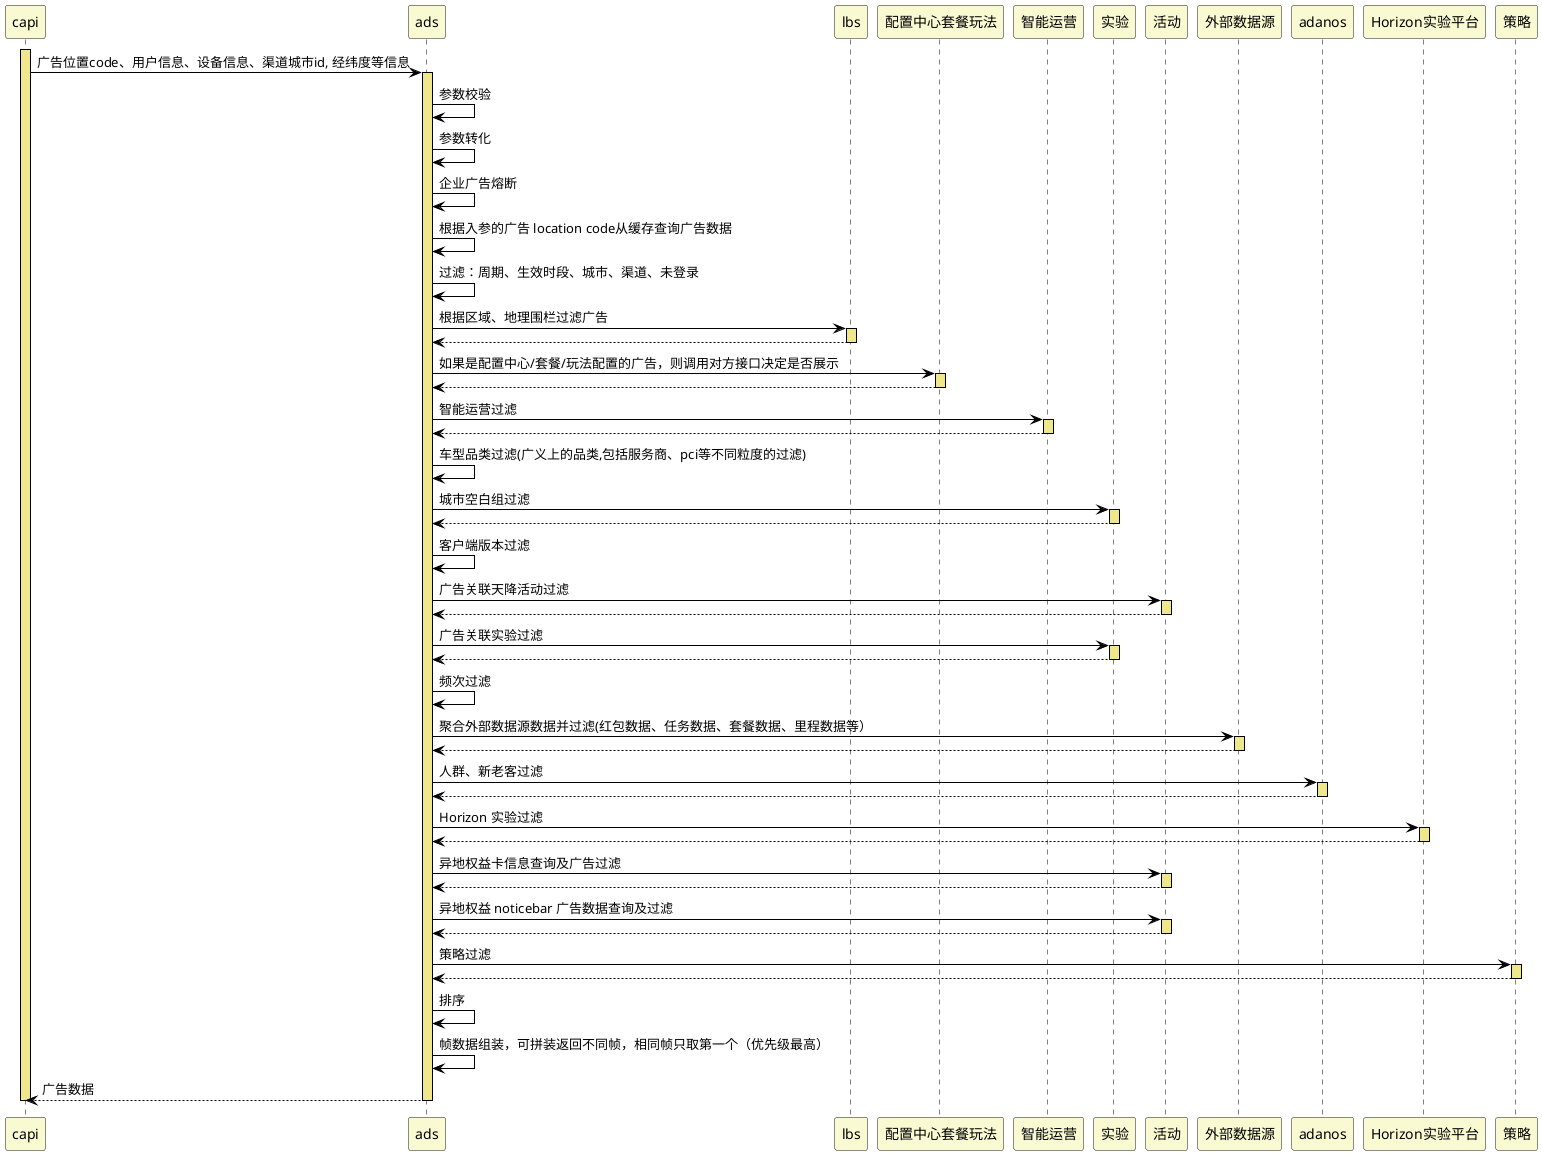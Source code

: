 @startuml
skinparam sequence {
ArrowColor black
LifeLineBorderColor black
LifeLineBackgroundColor khaki
ParticipantBackgroundColor lightgoldenrodyellow
}

activate capi
capi -> ads: 广告位置code、用户信息、设备信息、渠道城市id, 经纬度等信息
activate ads
ads -> ads: 参数校验
ads -> ads: 参数转化
ads -> ads: 企业广告熔断
ads -> ads: 根据入参的广告 location code从缓存查询广告数据
ads -> ads: 过滤：周期、生效时段、城市、渠道、未登录
ads -> lbs: 根据区域、地理围栏过滤广告
activate lbs
lbs --> ads
deactivate lbs
ads -> 配置中心套餐玩法: 如果是配置中心/套餐/玩法配置的广告，则调用对方接口决定是否展示
activate 配置中心套餐玩法
配置中心套餐玩法 --> ads
deactivate 配置中心套餐玩法
ads -> 智能运营: 智能运营过滤
activate 智能运营
智能运营 --> ads
deactivate 智能运营
ads -> ads: 车型品类过滤(广义上的品类,包括服务商、pci等不同粒度的过滤)
ads -> 实验: 城市空白组过滤
activate 实验
实验 --> ads
deactivate 实验
ads -> ads: 客户端版本过滤
ads -> 活动: 广告关联天降活动过滤
activate 活动
活动 --> ads
deactivate 活动
ads -> 实验: 广告关联实验过滤
activate 实验
实验 --> ads
deactivate 实验
ads -> ads: 频次过滤
ads -> 外部数据源: 聚合外部数据源数据并过滤(红包数据、任务数据、套餐数据、里程数据等）
activate 外部数据源
外部数据源 --> ads
deactivate 外部数据源
ads -> adanos: 人群、新老客过滤
activate adanos
adanos --> ads
deactivate adanos
ads -> Horizon实验平台: Horizon 实验过滤
activate Horizon实验平台
Horizon实验平台 --> ads
deactivate Horizon实验平台
ads -> 活动: 异地权益卡信息查询及广告过滤
activate 活动
活动 --> ads
deactivate 活动
ads -> 活动: 异地权益 noticebar 广告数据查询及过滤
activate 活动
活动 --> ads
deactivate 活动
ads -> 策略: 策略过滤
activate 策略
策略 --> ads
deactivate 策略
ads -> ads: 排序
ads -> ads: 帧数据组装，可拼装返回不同帧，相同帧只取第一个（优先级最高）
ads --> capi: 广告数据
deactivate ads
deactivate capi

@enduml